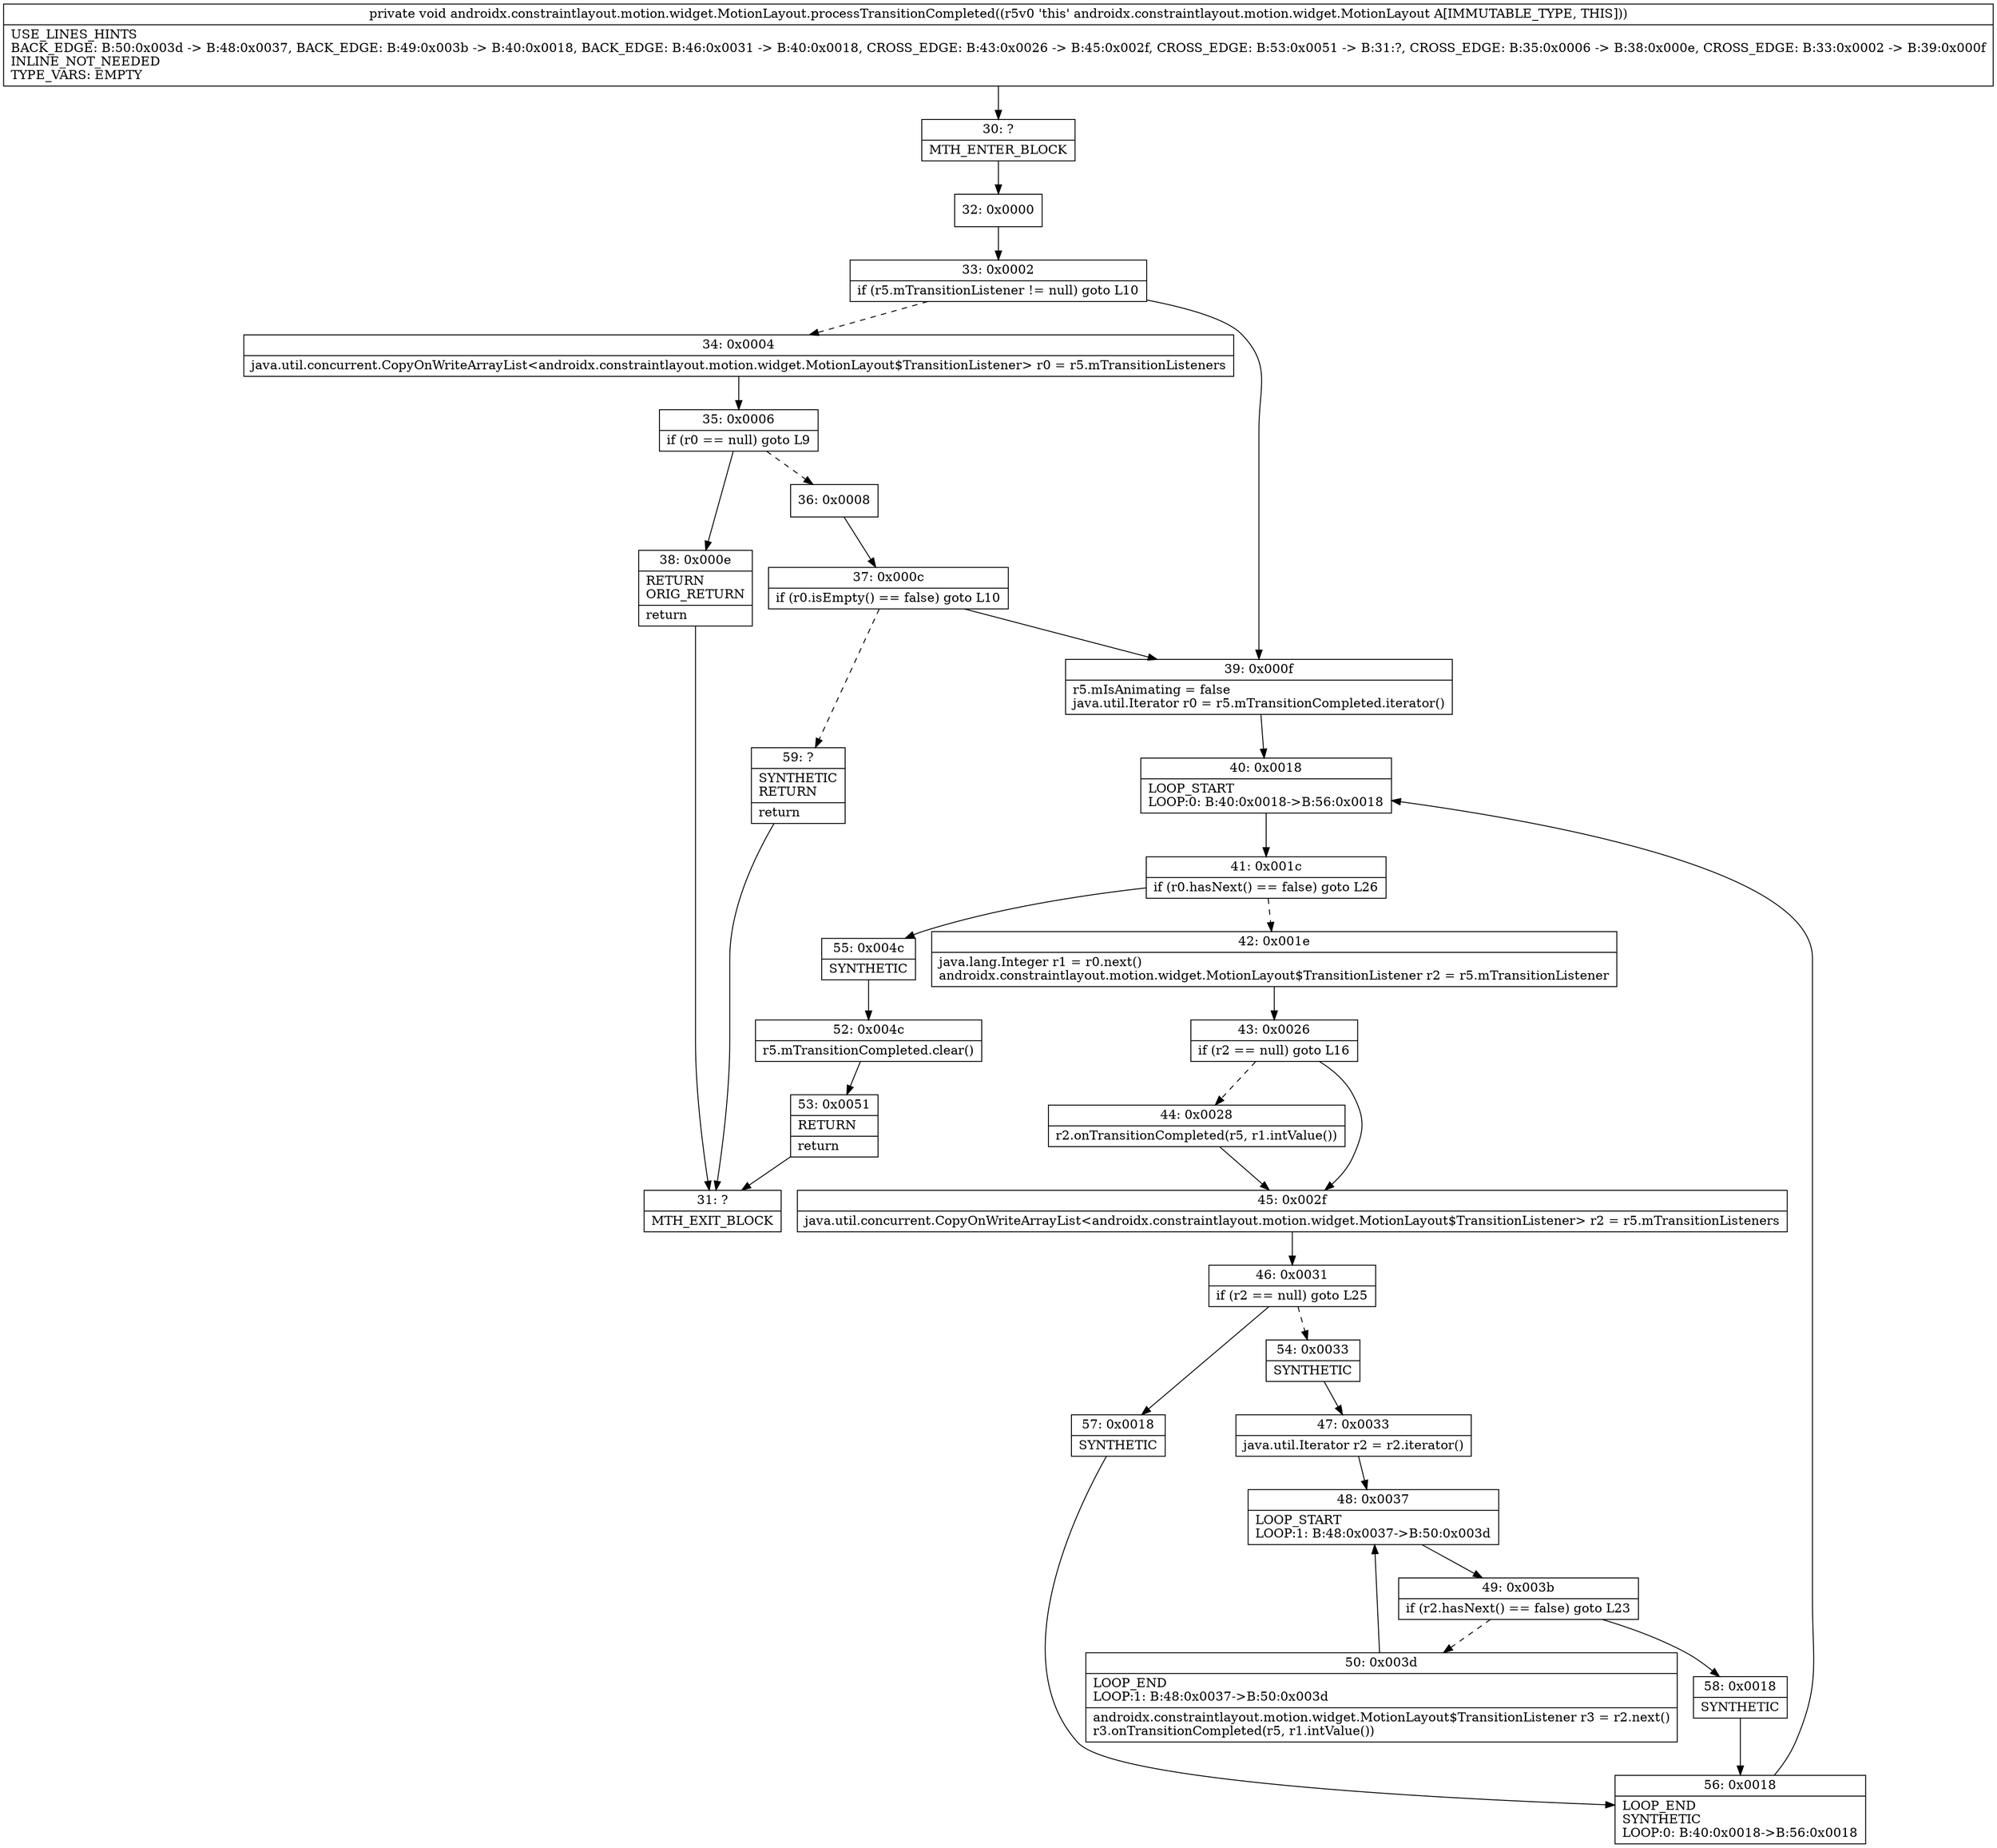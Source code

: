 digraph "CFG forandroidx.constraintlayout.motion.widget.MotionLayout.processTransitionCompleted()V" {
Node_30 [shape=record,label="{30\:\ ?|MTH_ENTER_BLOCK\l}"];
Node_32 [shape=record,label="{32\:\ 0x0000}"];
Node_33 [shape=record,label="{33\:\ 0x0002|if (r5.mTransitionListener != null) goto L10\l}"];
Node_34 [shape=record,label="{34\:\ 0x0004|java.util.concurrent.CopyOnWriteArrayList\<androidx.constraintlayout.motion.widget.MotionLayout$TransitionListener\> r0 = r5.mTransitionListeners\l}"];
Node_35 [shape=record,label="{35\:\ 0x0006|if (r0 == null) goto L9\l}"];
Node_36 [shape=record,label="{36\:\ 0x0008}"];
Node_37 [shape=record,label="{37\:\ 0x000c|if (r0.isEmpty() == false) goto L10\l}"];
Node_59 [shape=record,label="{59\:\ ?|SYNTHETIC\lRETURN\l|return\l}"];
Node_31 [shape=record,label="{31\:\ ?|MTH_EXIT_BLOCK\l}"];
Node_38 [shape=record,label="{38\:\ 0x000e|RETURN\lORIG_RETURN\l|return\l}"];
Node_39 [shape=record,label="{39\:\ 0x000f|r5.mIsAnimating = false\ljava.util.Iterator r0 = r5.mTransitionCompleted.iterator()\l}"];
Node_40 [shape=record,label="{40\:\ 0x0018|LOOP_START\lLOOP:0: B:40:0x0018\-\>B:56:0x0018\l}"];
Node_41 [shape=record,label="{41\:\ 0x001c|if (r0.hasNext() == false) goto L26\l}"];
Node_42 [shape=record,label="{42\:\ 0x001e|java.lang.Integer r1 = r0.next()\landroidx.constraintlayout.motion.widget.MotionLayout$TransitionListener r2 = r5.mTransitionListener\l}"];
Node_43 [shape=record,label="{43\:\ 0x0026|if (r2 == null) goto L16\l}"];
Node_44 [shape=record,label="{44\:\ 0x0028|r2.onTransitionCompleted(r5, r1.intValue())\l}"];
Node_45 [shape=record,label="{45\:\ 0x002f|java.util.concurrent.CopyOnWriteArrayList\<androidx.constraintlayout.motion.widget.MotionLayout$TransitionListener\> r2 = r5.mTransitionListeners\l}"];
Node_46 [shape=record,label="{46\:\ 0x0031|if (r2 == null) goto L25\l}"];
Node_54 [shape=record,label="{54\:\ 0x0033|SYNTHETIC\l}"];
Node_47 [shape=record,label="{47\:\ 0x0033|java.util.Iterator r2 = r2.iterator()\l}"];
Node_48 [shape=record,label="{48\:\ 0x0037|LOOP_START\lLOOP:1: B:48:0x0037\-\>B:50:0x003d\l}"];
Node_49 [shape=record,label="{49\:\ 0x003b|if (r2.hasNext() == false) goto L23\l}"];
Node_50 [shape=record,label="{50\:\ 0x003d|LOOP_END\lLOOP:1: B:48:0x0037\-\>B:50:0x003d\l|androidx.constraintlayout.motion.widget.MotionLayout$TransitionListener r3 = r2.next()\lr3.onTransitionCompleted(r5, r1.intValue())\l}"];
Node_58 [shape=record,label="{58\:\ 0x0018|SYNTHETIC\l}"];
Node_56 [shape=record,label="{56\:\ 0x0018|LOOP_END\lSYNTHETIC\lLOOP:0: B:40:0x0018\-\>B:56:0x0018\l}"];
Node_57 [shape=record,label="{57\:\ 0x0018|SYNTHETIC\l}"];
Node_55 [shape=record,label="{55\:\ 0x004c|SYNTHETIC\l}"];
Node_52 [shape=record,label="{52\:\ 0x004c|r5.mTransitionCompleted.clear()\l}"];
Node_53 [shape=record,label="{53\:\ 0x0051|RETURN\l|return\l}"];
MethodNode[shape=record,label="{private void androidx.constraintlayout.motion.widget.MotionLayout.processTransitionCompleted((r5v0 'this' androidx.constraintlayout.motion.widget.MotionLayout A[IMMUTABLE_TYPE, THIS]))  | USE_LINES_HINTS\lBACK_EDGE: B:50:0x003d \-\> B:48:0x0037, BACK_EDGE: B:49:0x003b \-\> B:40:0x0018, BACK_EDGE: B:46:0x0031 \-\> B:40:0x0018, CROSS_EDGE: B:43:0x0026 \-\> B:45:0x002f, CROSS_EDGE: B:53:0x0051 \-\> B:31:?, CROSS_EDGE: B:35:0x0006 \-\> B:38:0x000e, CROSS_EDGE: B:33:0x0002 \-\> B:39:0x000f\lINLINE_NOT_NEEDED\lTYPE_VARS: EMPTY\l}"];
MethodNode -> Node_30;Node_30 -> Node_32;
Node_32 -> Node_33;
Node_33 -> Node_34[style=dashed];
Node_33 -> Node_39;
Node_34 -> Node_35;
Node_35 -> Node_36[style=dashed];
Node_35 -> Node_38;
Node_36 -> Node_37;
Node_37 -> Node_39;
Node_37 -> Node_59[style=dashed];
Node_59 -> Node_31;
Node_38 -> Node_31;
Node_39 -> Node_40;
Node_40 -> Node_41;
Node_41 -> Node_42[style=dashed];
Node_41 -> Node_55;
Node_42 -> Node_43;
Node_43 -> Node_44[style=dashed];
Node_43 -> Node_45;
Node_44 -> Node_45;
Node_45 -> Node_46;
Node_46 -> Node_54[style=dashed];
Node_46 -> Node_57;
Node_54 -> Node_47;
Node_47 -> Node_48;
Node_48 -> Node_49;
Node_49 -> Node_50[style=dashed];
Node_49 -> Node_58;
Node_50 -> Node_48;
Node_58 -> Node_56;
Node_56 -> Node_40;
Node_57 -> Node_56;
Node_55 -> Node_52;
Node_52 -> Node_53;
Node_53 -> Node_31;
}

